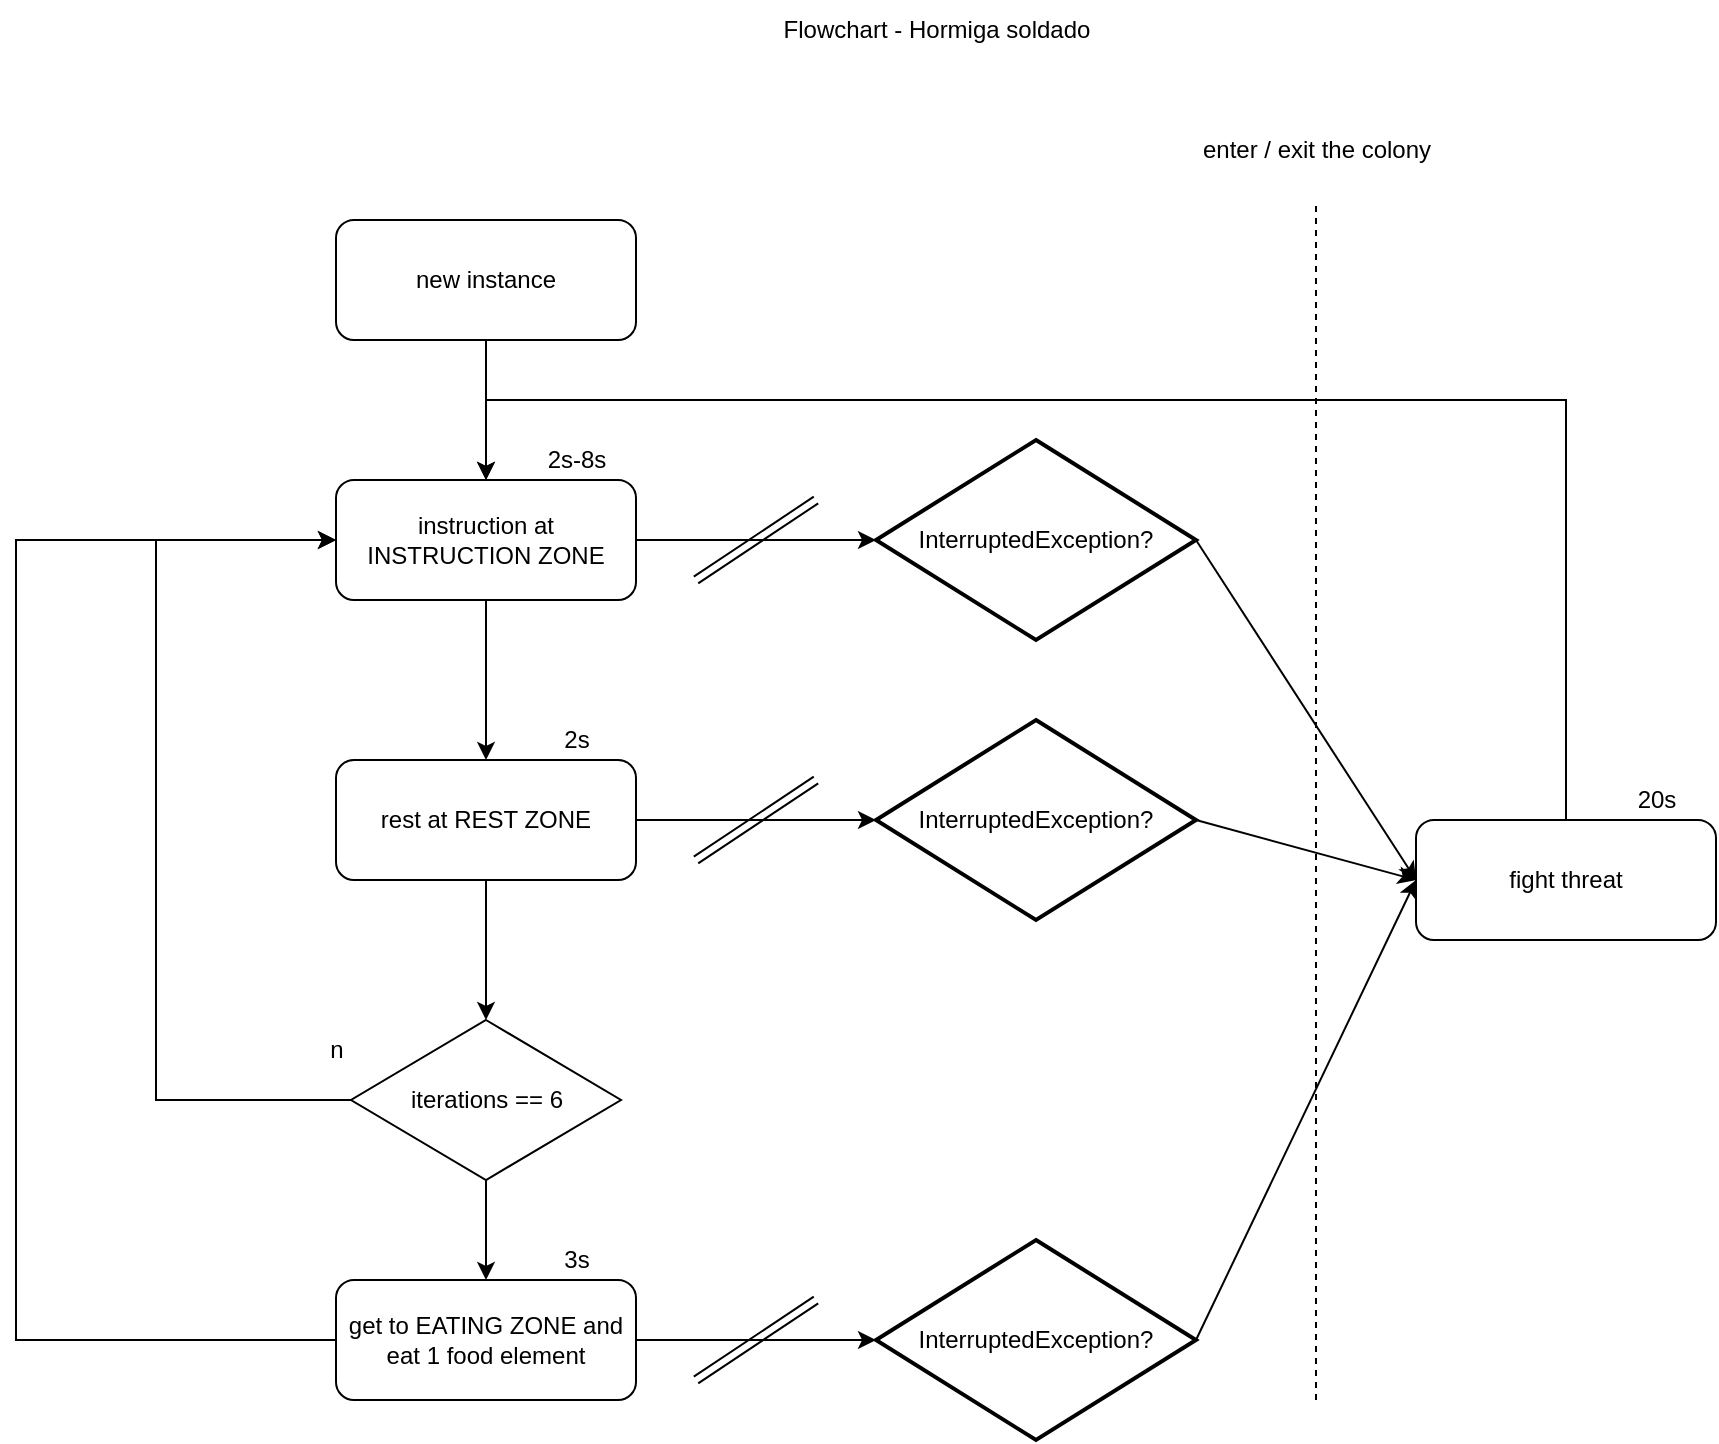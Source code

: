 <mxfile version="21.0.10" type="device"><diagram name="Page-1" id="_f4VzrPy5DZSsk0ZUHyI"><mxGraphModel dx="1956" dy="882" grid="1" gridSize="10" guides="1" tooltips="1" connect="1" arrows="1" fold="1" page="1" pageScale="1" pageWidth="1100" pageHeight="850" math="0" shadow="0"><root><mxCell id="0"/><mxCell id="1" parent="0"/><mxCell id="rS-M0QUFw4t_3mWJrSY5-4" style="edgeStyle=orthogonalEdgeStyle;rounded=0;orthogonalLoop=1;jettySize=auto;html=1;entryX=0.5;entryY=0;entryDx=0;entryDy=0;" edge="1" parent="1" source="rS-M0QUFw4t_3mWJrSY5-1" target="rS-M0QUFw4t_3mWJrSY5-2"><mxGeometry relative="1" as="geometry"/></mxCell><mxCell id="rS-M0QUFw4t_3mWJrSY5-1" value="new instance" style="rounded=1;whiteSpace=wrap;html=1;" vertex="1" parent="1"><mxGeometry x="270" y="120" width="150" height="60" as="geometry"/></mxCell><mxCell id="rS-M0QUFw4t_3mWJrSY5-5" style="edgeStyle=orthogonalEdgeStyle;rounded=0;orthogonalLoop=1;jettySize=auto;html=1;" edge="1" parent="1" source="rS-M0QUFw4t_3mWJrSY5-2" target="rS-M0QUFw4t_3mWJrSY5-3"><mxGeometry relative="1" as="geometry"/></mxCell><mxCell id="rS-M0QUFw4t_3mWJrSY5-27" style="edgeStyle=orthogonalEdgeStyle;rounded=0;orthogonalLoop=1;jettySize=auto;html=1;entryX=0;entryY=0.5;entryDx=0;entryDy=0;entryPerimeter=0;" edge="1" parent="1" source="rS-M0QUFw4t_3mWJrSY5-2" target="rS-M0QUFw4t_3mWJrSY5-21"><mxGeometry relative="1" as="geometry"/></mxCell><mxCell id="rS-M0QUFw4t_3mWJrSY5-2" value="instruction at INSTRUCTION ZONE" style="rounded=1;whiteSpace=wrap;html=1;" vertex="1" parent="1"><mxGeometry x="270" y="250" width="150" height="60" as="geometry"/></mxCell><mxCell id="rS-M0QUFw4t_3mWJrSY5-7" style="edgeStyle=orthogonalEdgeStyle;rounded=0;orthogonalLoop=1;jettySize=auto;html=1;" edge="1" parent="1" source="rS-M0QUFw4t_3mWJrSY5-3" target="rS-M0QUFw4t_3mWJrSY5-6"><mxGeometry relative="1" as="geometry"/></mxCell><mxCell id="rS-M0QUFw4t_3mWJrSY5-24" style="edgeStyle=orthogonalEdgeStyle;rounded=0;orthogonalLoop=1;jettySize=auto;html=1;entryX=0;entryY=0.5;entryDx=0;entryDy=0;entryPerimeter=0;" edge="1" parent="1" source="rS-M0QUFw4t_3mWJrSY5-3" target="rS-M0QUFw4t_3mWJrSY5-17"><mxGeometry relative="1" as="geometry"/></mxCell><mxCell id="rS-M0QUFw4t_3mWJrSY5-3" value="rest at REST ZONE" style="rounded=1;whiteSpace=wrap;html=1;" vertex="1" parent="1"><mxGeometry x="270" y="390" width="150" height="60" as="geometry"/></mxCell><mxCell id="rS-M0QUFw4t_3mWJrSY5-8" style="edgeStyle=orthogonalEdgeStyle;rounded=0;orthogonalLoop=1;jettySize=auto;html=1;entryX=0;entryY=0.5;entryDx=0;entryDy=0;" edge="1" parent="1" source="rS-M0QUFw4t_3mWJrSY5-6" target="rS-M0QUFw4t_3mWJrSY5-2"><mxGeometry relative="1" as="geometry"><Array as="points"><mxPoint x="180" y="560"/><mxPoint x="180" y="280"/></Array></mxGeometry></mxCell><mxCell id="rS-M0QUFw4t_3mWJrSY5-11" style="edgeStyle=orthogonalEdgeStyle;rounded=0;orthogonalLoop=1;jettySize=auto;html=1;entryX=0.5;entryY=0;entryDx=0;entryDy=0;" edge="1" parent="1" source="rS-M0QUFw4t_3mWJrSY5-6" target="rS-M0QUFw4t_3mWJrSY5-10"><mxGeometry relative="1" as="geometry"/></mxCell><mxCell id="rS-M0QUFw4t_3mWJrSY5-6" value="iterations == 6" style="rhombus;whiteSpace=wrap;html=1;" vertex="1" parent="1"><mxGeometry x="277.5" y="520" width="135" height="80" as="geometry"/></mxCell><mxCell id="rS-M0QUFw4t_3mWJrSY5-9" value="n" style="text;html=1;align=center;verticalAlign=middle;resizable=0;points=[];autosize=1;strokeColor=none;fillColor=none;" vertex="1" parent="1"><mxGeometry x="255" y="520" width="30" height="30" as="geometry"/></mxCell><mxCell id="rS-M0QUFw4t_3mWJrSY5-12" style="edgeStyle=orthogonalEdgeStyle;rounded=0;orthogonalLoop=1;jettySize=auto;html=1;entryX=0;entryY=0.5;entryDx=0;entryDy=0;" edge="1" parent="1" source="rS-M0QUFw4t_3mWJrSY5-10" target="rS-M0QUFw4t_3mWJrSY5-2"><mxGeometry relative="1" as="geometry"><Array as="points"><mxPoint x="110" y="680"/><mxPoint x="110" y="280"/></Array></mxGeometry></mxCell><mxCell id="rS-M0QUFw4t_3mWJrSY5-23" style="edgeStyle=orthogonalEdgeStyle;rounded=0;orthogonalLoop=1;jettySize=auto;html=1;entryX=0;entryY=0.5;entryDx=0;entryDy=0;entryPerimeter=0;" edge="1" parent="1" source="rS-M0QUFw4t_3mWJrSY5-10" target="rS-M0QUFw4t_3mWJrSY5-22"><mxGeometry relative="1" as="geometry"/></mxCell><mxCell id="rS-M0QUFw4t_3mWJrSY5-10" value="get to EATING ZONE and eat 1 food element" style="rounded=1;whiteSpace=wrap;html=1;" vertex="1" parent="1"><mxGeometry x="270" y="650" width="150" height="60" as="geometry"/></mxCell><mxCell id="rS-M0QUFw4t_3mWJrSY5-14" value="3s" style="text;html=1;align=center;verticalAlign=middle;resizable=0;points=[];autosize=1;strokeColor=none;fillColor=none;" vertex="1" parent="1"><mxGeometry x="370" y="625" width="40" height="30" as="geometry"/></mxCell><mxCell id="rS-M0QUFw4t_3mWJrSY5-15" value="2s-8s" style="text;html=1;align=center;verticalAlign=middle;resizable=0;points=[];autosize=1;strokeColor=none;fillColor=none;" vertex="1" parent="1"><mxGeometry x="365" y="225" width="50" height="30" as="geometry"/></mxCell><mxCell id="rS-M0QUFw4t_3mWJrSY5-16" value="2s" style="text;html=1;align=center;verticalAlign=middle;resizable=0;points=[];autosize=1;strokeColor=none;fillColor=none;" vertex="1" parent="1"><mxGeometry x="370" y="365" width="40" height="30" as="geometry"/></mxCell><mxCell id="rS-M0QUFw4t_3mWJrSY5-31" style="rounded=0;orthogonalLoop=1;jettySize=auto;html=1;entryX=0;entryY=0.5;entryDx=0;entryDy=0;exitX=1;exitY=0.5;exitDx=0;exitDy=0;exitPerimeter=0;" edge="1" parent="1" source="rS-M0QUFw4t_3mWJrSY5-17" target="rS-M0QUFw4t_3mWJrSY5-28"><mxGeometry relative="1" as="geometry"/></mxCell><mxCell id="rS-M0QUFw4t_3mWJrSY5-17" value="InterruptedException?" style="strokeWidth=2;html=1;shape=mxgraph.flowchart.decision;whiteSpace=wrap;" vertex="1" parent="1"><mxGeometry x="540" y="370" width="160" height="100" as="geometry"/></mxCell><mxCell id="rS-M0QUFw4t_3mWJrSY5-30" style="rounded=0;orthogonalLoop=1;jettySize=auto;html=1;entryX=0;entryY=0.5;entryDx=0;entryDy=0;exitX=1;exitY=0.5;exitDx=0;exitDy=0;exitPerimeter=0;" edge="1" parent="1" source="rS-M0QUFw4t_3mWJrSY5-21" target="rS-M0QUFw4t_3mWJrSY5-28"><mxGeometry relative="1" as="geometry"/></mxCell><mxCell id="rS-M0QUFw4t_3mWJrSY5-21" value="InterruptedException?" style="strokeWidth=2;html=1;shape=mxgraph.flowchart.decision;whiteSpace=wrap;" vertex="1" parent="1"><mxGeometry x="540" y="230" width="160" height="100" as="geometry"/></mxCell><mxCell id="rS-M0QUFw4t_3mWJrSY5-33" style="rounded=0;orthogonalLoop=1;jettySize=auto;html=1;entryX=0;entryY=0.5;entryDx=0;entryDy=0;exitX=1;exitY=0.5;exitDx=0;exitDy=0;exitPerimeter=0;" edge="1" parent="1" source="rS-M0QUFw4t_3mWJrSY5-22" target="rS-M0QUFw4t_3mWJrSY5-28"><mxGeometry relative="1" as="geometry"/></mxCell><mxCell id="rS-M0QUFw4t_3mWJrSY5-22" value="InterruptedException?" style="strokeWidth=2;html=1;shape=mxgraph.flowchart.decision;whiteSpace=wrap;" vertex="1" parent="1"><mxGeometry x="540" y="630" width="160" height="100" as="geometry"/></mxCell><mxCell id="rS-M0QUFw4t_3mWJrSY5-36" style="edgeStyle=orthogonalEdgeStyle;rounded=0;orthogonalLoop=1;jettySize=auto;html=1;entryX=0.5;entryY=0;entryDx=0;entryDy=0;" edge="1" parent="1" source="rS-M0QUFw4t_3mWJrSY5-28" target="rS-M0QUFw4t_3mWJrSY5-2"><mxGeometry relative="1" as="geometry"><Array as="points"><mxPoint x="885" y="210"/><mxPoint x="345" y="210"/></Array></mxGeometry></mxCell><mxCell id="rS-M0QUFw4t_3mWJrSY5-28" value="fight threat" style="rounded=1;whiteSpace=wrap;html=1;" vertex="1" parent="1"><mxGeometry x="810" y="420" width="150" height="60" as="geometry"/></mxCell><mxCell id="rS-M0QUFw4t_3mWJrSY5-29" value="20s" style="text;html=1;align=center;verticalAlign=middle;resizable=0;points=[];autosize=1;strokeColor=none;fillColor=none;" vertex="1" parent="1"><mxGeometry x="910" y="395" width="40" height="30" as="geometry"/></mxCell><mxCell id="rS-M0QUFw4t_3mWJrSY5-34" value="" style="endArrow=none;dashed=1;html=1;rounded=0;" edge="1" parent="1"><mxGeometry width="50" height="50" relative="1" as="geometry"><mxPoint x="760" y="710" as="sourcePoint"/><mxPoint x="760" y="110" as="targetPoint"/></mxGeometry></mxCell><mxCell id="rS-M0QUFw4t_3mWJrSY5-35" value="enter / exit the colony" style="text;html=1;align=center;verticalAlign=middle;resizable=0;points=[];autosize=1;strokeColor=none;fillColor=none;" vertex="1" parent="1"><mxGeometry x="690" y="70" width="140" height="30" as="geometry"/></mxCell><mxCell id="rS-M0QUFw4t_3mWJrSY5-37" value="Flowchart - Hormiga soldado" style="text;html=1;align=center;verticalAlign=middle;resizable=0;points=[];autosize=1;strokeColor=none;fillColor=none;" vertex="1" parent="1"><mxGeometry x="480" y="10" width="180" height="30" as="geometry"/></mxCell><mxCell id="rS-M0QUFw4t_3mWJrSY5-38" value="" style="shape=link;html=1;rounded=0;" edge="1" parent="1"><mxGeometry width="100" relative="1" as="geometry"><mxPoint x="450" y="300" as="sourcePoint"/><mxPoint x="510" y="260" as="targetPoint"/></mxGeometry></mxCell><mxCell id="rS-M0QUFw4t_3mWJrSY5-39" value="" style="shape=link;html=1;rounded=0;" edge="1" parent="1"><mxGeometry width="100" relative="1" as="geometry"><mxPoint x="450" y="700" as="sourcePoint"/><mxPoint x="510" y="660" as="targetPoint"/></mxGeometry></mxCell><mxCell id="rS-M0QUFw4t_3mWJrSY5-40" value="" style="shape=link;html=1;rounded=0;" edge="1" parent="1"><mxGeometry width="100" relative="1" as="geometry"><mxPoint x="450" y="440" as="sourcePoint"/><mxPoint x="510" y="400" as="targetPoint"/></mxGeometry></mxCell></root></mxGraphModel></diagram></mxfile>